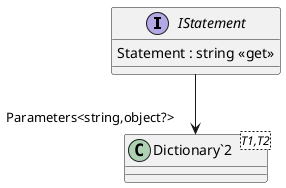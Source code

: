 @startuml
interface IStatement {
    Statement : string <<get>>
}
class "Dictionary`2"<T1,T2> {
}
IStatement --> "Parameters<string,object?>" "Dictionary`2"
@enduml
